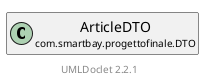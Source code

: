 @startuml
    ' Copyright to this UML and generated images belongs to the author of the corresponding Java sources.

    ' This UML was generated by UMLDoclet (C) Copyright 2016-2025 Talsma ICT.
    ' UMLDoclet 2.2.1 is licensed under the Apache License, version 2.0
    ' and contains parts of PlantUML 1.2024.7 (ASL) Copyright 2009-2025, Arnaud Roques.

    !pragma layout smetana

    set namespaceSeparator none
    hide empty fields
    hide empty methods

    class "<size:14>ArticleDTO\n<size:10>com.smartbay.progettofinale.DTO" as com.smartbay.progettofinale.DTO.ArticleDTO [[ArticleDTO.html]] {
    }

    <style>
        footer {
            HyperLinkColor #8
            HyperLinkUnderlineThickness 0
        }
    </style>
    footer \n[[https://github.com/talsma-ict/umldoclet UMLDoclet 2.2.1]]
    ' Generated 2025-08-29T10:32:38.595318062+02:00[Europe/Rome]
@enduml
